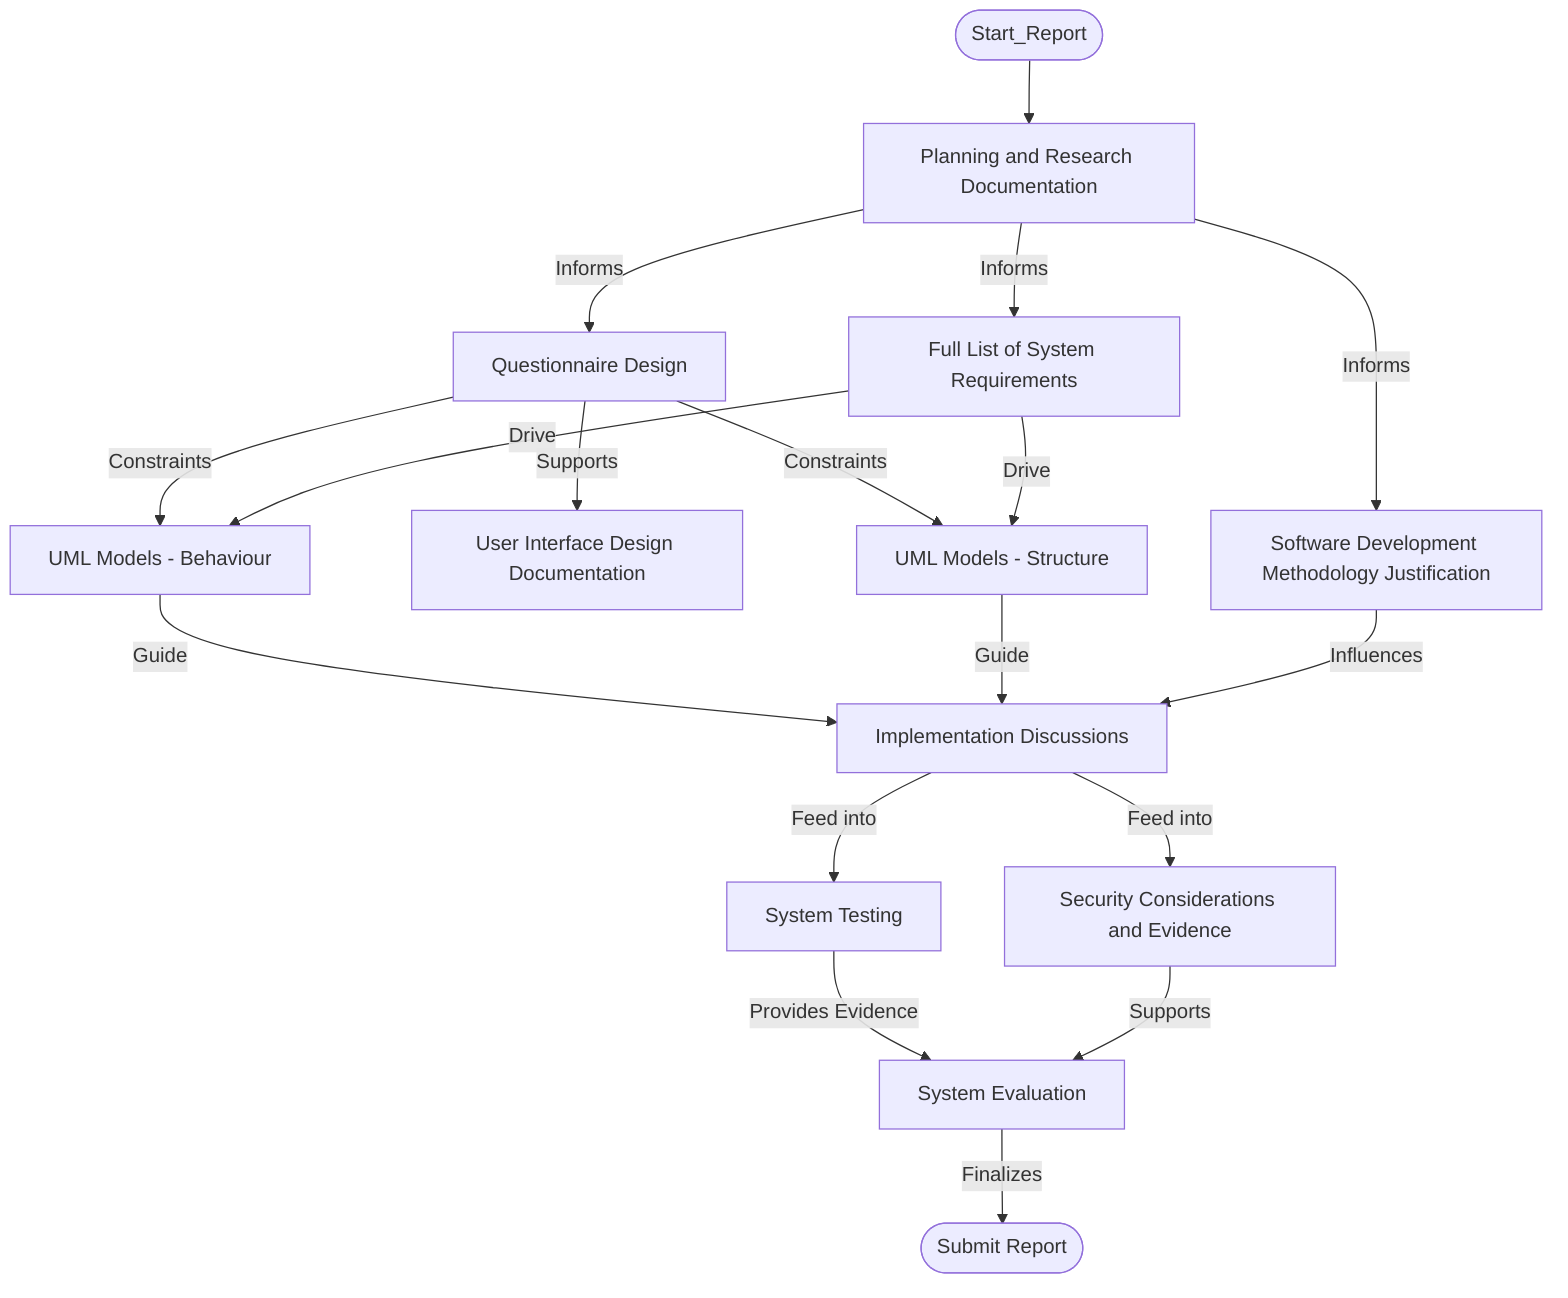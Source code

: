 ---
config:
  theme: default
---

flowchart TD
    Start([Start_Report])
    
    Start --> Planning[Planning and Research Documentation]
    Planning -->|Informs| Requirements[Full List of System Requirements]
    Planning -->|Informs| Methodology[Software Development Methodology Justification]
    Planning -->|Informs| QuestionnaireDesign[Questionnaire Design]
    
    QuestionnaireDesign -->|Supports| UIModels[User Interface Design Documentation]
    QuestionnaireDesign -->|Constraints| UMLBehaviour[UML Models - Behaviour]
    QuestionnaireDesign -->|Constraints| UMLStructure[UML Models - Structure]
    
    Requirements -->|Drive| UMLBehaviour
    Requirements -->|Drive| UMLStructure
    
    UMLBehaviour -->|Guide| ImplementationDiscussions[Implementation Discussions]
    UMLStructure -->|Guide| ImplementationDiscussions
    Methodology -->|Influences| ImplementationDiscussions
    
    ImplementationDiscussions -->|Feed into| Testing[System Testing]
    ImplementationDiscussions -->|Feed into| Security[Security Considerations and Evidence]
    
    Testing -->|Provides Evidence| Evaluation[System Evaluation]
    Security -->|Supports| Evaluation
    
    Evaluation -->|Finalizes| End([Submit Report])
